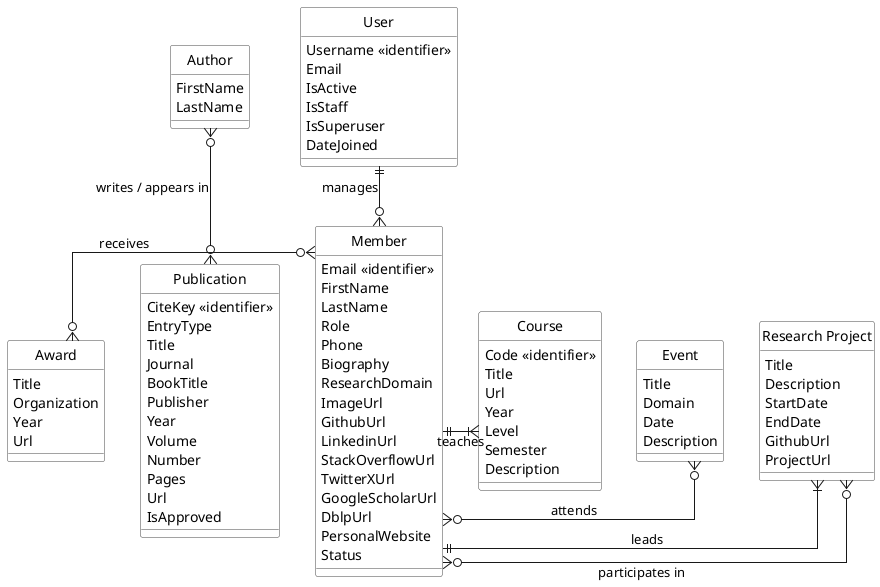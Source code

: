@startuml
' --- Conceptual Data Model (CDM) ---
hide circle
skinparam linetype ortho
skinparam class {
  BackgroundColor White
  BorderColor #444
}

' =======================
' Entities (conceptual)
' =======================
entity "User" as User {
  Username <<identifier>>
  Email
  IsActive
  IsStaff
  IsSuperuser
  DateJoined
}

entity "Member" as Member {
  Email <<identifier>>
  FirstName
  LastName
  Role
  Phone
  Biography
  ResearchDomain
  ImageUrl
  GithubUrl
  LinkedinUrl
  StackOverflowUrl
  TwitterXUrl
  GoogleScholarUrl
  DblpUrl
  PersonalWebsite
  Status
}

entity "Research Project" as ResearchProject {
  Title
  Description
  StartDate
  EndDate
  GithubUrl
  ProjectUrl
  ' NOTE: In practice you’ll want a stable business key (e.g., ProjectCode) marked as <<identifier>>
}

entity "Publication" as Publication {
  CiteKey <<identifier>>
  EntryType
  Title
  Journal
  BookTitle
  Publisher
  Year
  Volume
  Number
  Pages
  Url
  IsApproved
}

entity "Author" as Author {
  FirstName
  LastName
  ' (FirstName, LastName) act as a conceptual composite identifier here
}

entity "Event" as Event {
  Title
  Domain
  Date
  Description
}

entity "Award" as Award {
  Title
  Organization
  Year
  Url
  ' (Title, Organization, Year) are treated as a conceptual composite identifier
}

entity "Course" as Course {
  Code <<identifier>>
  Title
  Url
  Year
  Level
  Semester
  Description
}

User ||--o{ Member : "manages"

' Position hint: put ResearchProject to the left of Member
Member -[hidden]left-> ResearchProject
Member -[hidden]left-> Course 
Member -[hidden]left-> Publication 
Member -[hidden]left-> Event 
Member -[hidden]left-> Award 

' Now the real relationships
Member ||--|{ ResearchProject : "leads"
Member }o--o{ ResearchProject : "participates in"


Member ||--|{ Course : "teaches"

Author }o--o{ Publication : "writes / appears in"

Member }o--o{ Event : "attends"

Member }o--o{ Award : "receives"

@enduml

